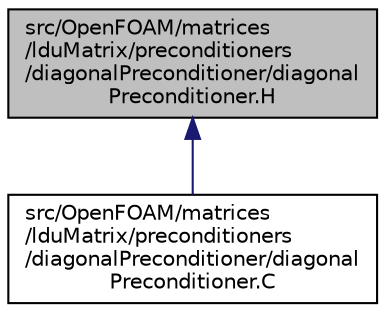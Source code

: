 digraph "src/OpenFOAM/matrices/lduMatrix/preconditioners/diagonalPreconditioner/diagonalPreconditioner.H"
{
  bgcolor="transparent";
  edge [fontname="Helvetica",fontsize="10",labelfontname="Helvetica",labelfontsize="10"];
  node [fontname="Helvetica",fontsize="10",shape=record];
  Node1 [label="src/OpenFOAM/matrices\l/lduMatrix/preconditioners\l/diagonalPreconditioner/diagonal\lPreconditioner.H",height=0.2,width=0.4,color="black", fillcolor="grey75", style="filled", fontcolor="black"];
  Node1 -> Node2 [dir="back",color="midnightblue",fontsize="10",style="solid",fontname="Helvetica"];
  Node2 [label="src/OpenFOAM/matrices\l/lduMatrix/preconditioners\l/diagonalPreconditioner/diagonal\lPreconditioner.C",height=0.2,width=0.4,color="black",URL="$a08429.html"];
}
